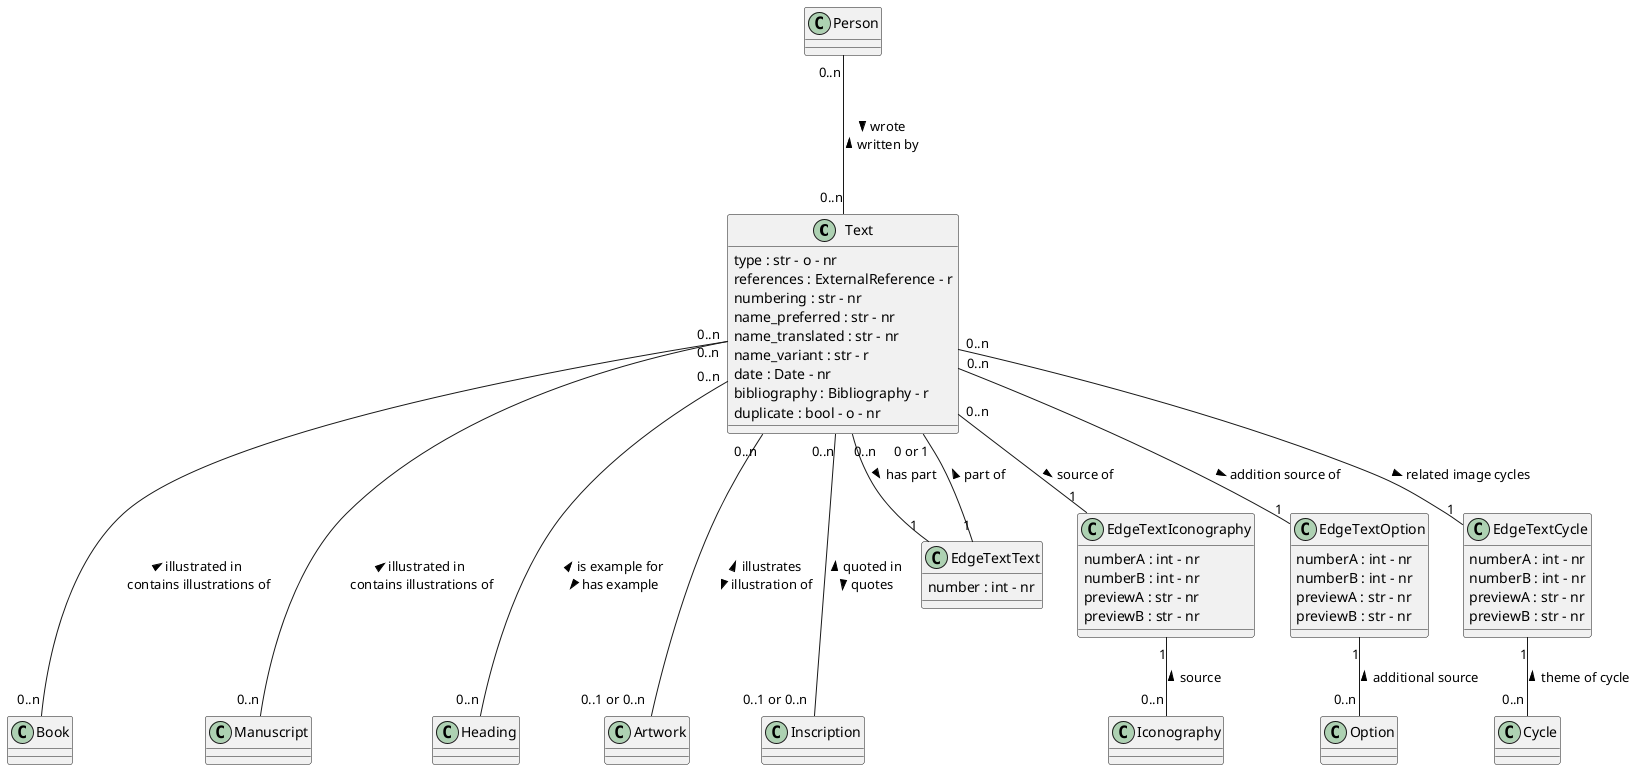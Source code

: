 @startuml 
class Text
Text : type : str - o - nr
Text : references : ExternalReference - r
Text : numbering : str - nr
Text : name_preferred : str - nr
Text : name_translated : str - nr
Text : name_variant : str - r
Text : date : Date - nr
Text : bibliography : Bibliography - r
Text : duplicate : bool - o - nr


class Person 

class Iconography

class Option 
    
class Cycle

class Book

class Manuscript

class Heading

class Artwork

class Inscription

class EdgeTextText
EdgeTextText : number : int - nr

class EdgeTextIconography
EdgeTextIconography : numberA : int - nr
EdgeTextIconography : numberB : int - nr
EdgeTextIconography : previewA : str - nr
EdgeTextIconography : previewB : str - nr

class EdgeTextOption
EdgeTextOption : numberA : int - nr
EdgeTextOption : numberB : int - nr
EdgeTextOption : previewA : str - nr
EdgeTextOption : previewB : str - nr

class EdgeTextCycle
EdgeTextCycle : numberA : int - nr
EdgeTextCycle : numberB : int - nr
EdgeTextCycle : previewA : str - nr
EdgeTextCycle : previewB : str - nr

Person "0..n" --- "0..n" Text : > wrote \n written by <

Text "0..n" -- "1" EdgeTextText : has part >
EdgeTextText "1" -- "0 or 1" Text :  part of >


Text "0..n" -- "1" EdgeTextIconography : source of >
EdgeTextIconography "1" -- "0..n" Iconography : source <

Text "0..n" -- "1" EdgeTextOption : addition source of >
EdgeTextOption "1" -- "0..n" Option : additional source <

Text "0..n" -- "1" EdgeTextCycle : related image cycles >
EdgeTextCycle "1" -- "0..n" Cycle : theme of cycle <

Text "0..n" --- "0..n" Heading : < is example for \n has example >

Text "0..n" --- "0..n" Manuscript: < illustrated in \n contains illustrations of

Text "0..n" --- "0..n" Book: < illustrated in \n contains illustrations of

Text "0..n" --- "0..1 or 0..n" Artwork : < illustrates \n illustration of >

Text "0..n" --- "0..1 or 0..n" Inscription : < quoted in \n quotes >

@enduml 
